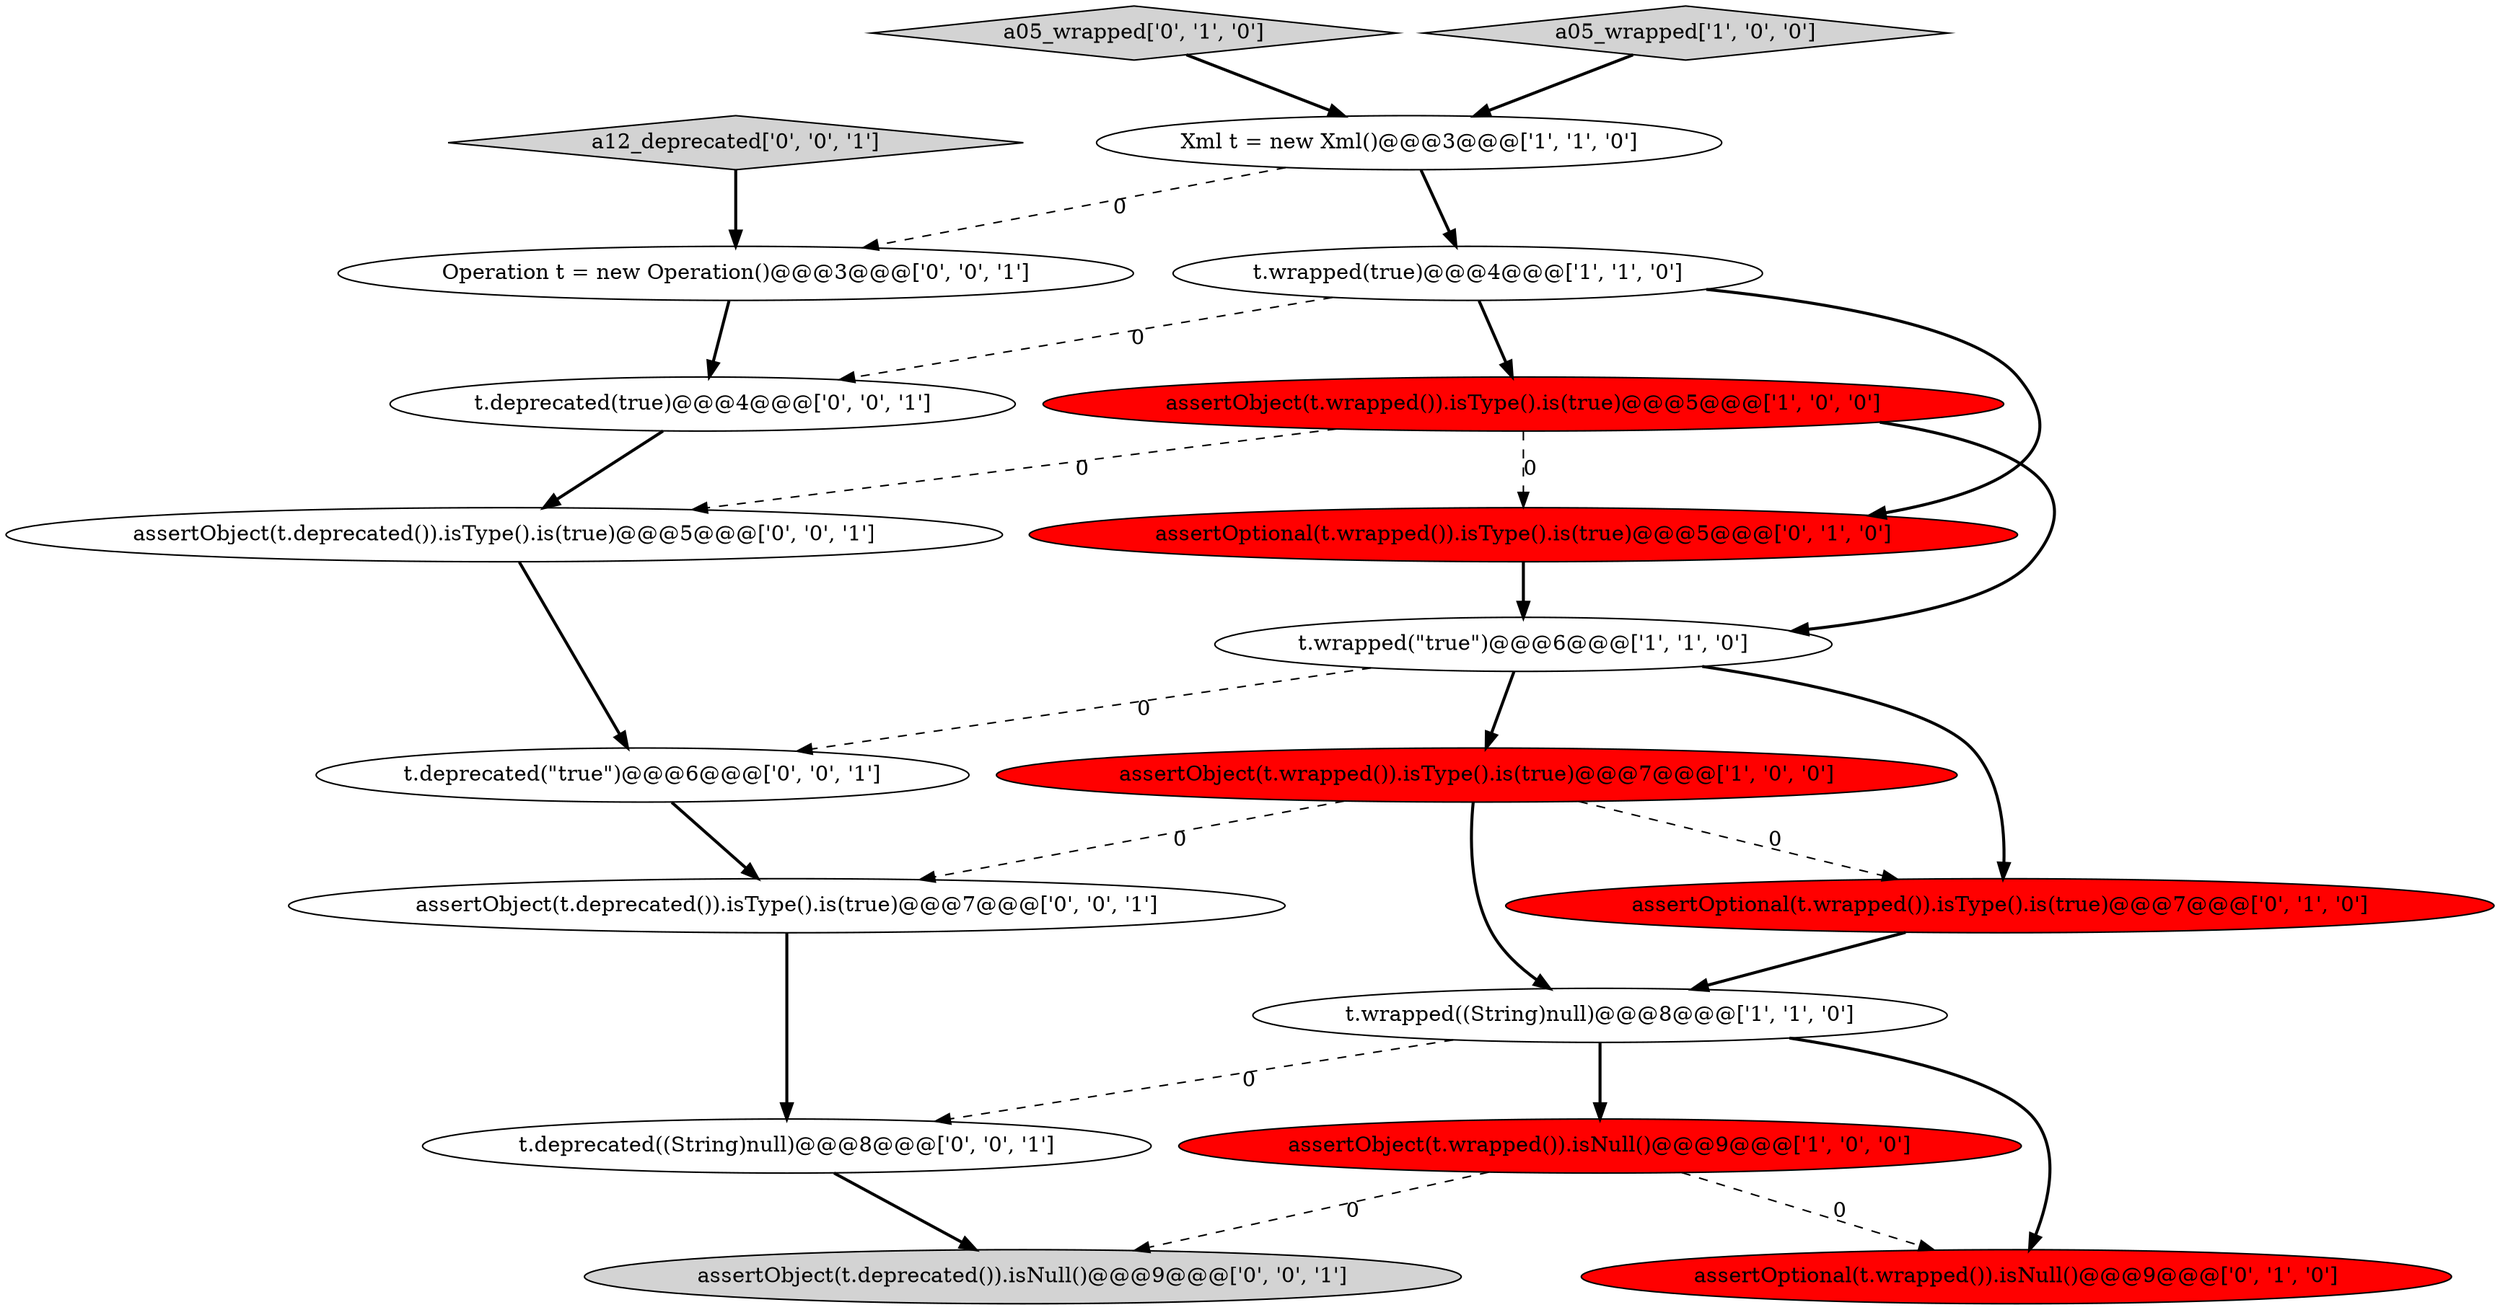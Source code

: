 digraph {
10 [style = filled, label = "assertOptional(t.wrapped()).isType().is(true)@@@5@@@['0', '1', '0']", fillcolor = red, shape = ellipse image = "AAA1AAABBB2BBB"];
13 [style = filled, label = "t.deprecated(true)@@@4@@@['0', '0', '1']", fillcolor = white, shape = ellipse image = "AAA0AAABBB3BBB"];
2 [style = filled, label = "t.wrapped(\"true\")@@@6@@@['1', '1', '0']", fillcolor = white, shape = ellipse image = "AAA0AAABBB1BBB"];
14 [style = filled, label = "assertObject(t.deprecated()).isType().is(true)@@@7@@@['0', '0', '1']", fillcolor = white, shape = ellipse image = "AAA0AAABBB3BBB"];
7 [style = filled, label = "assertObject(t.wrapped()).isType().is(true)@@@5@@@['1', '0', '0']", fillcolor = red, shape = ellipse image = "AAA1AAABBB1BBB"];
12 [style = filled, label = "Operation t = new Operation()@@@3@@@['0', '0', '1']", fillcolor = white, shape = ellipse image = "AAA0AAABBB3BBB"];
5 [style = filled, label = "assertObject(t.wrapped()).isType().is(true)@@@7@@@['1', '0', '0']", fillcolor = red, shape = ellipse image = "AAA1AAABBB1BBB"];
18 [style = filled, label = "assertObject(t.deprecated()).isNull()@@@9@@@['0', '0', '1']", fillcolor = lightgray, shape = ellipse image = "AAA0AAABBB3BBB"];
3 [style = filled, label = "t.wrapped((String)null)@@@8@@@['1', '1', '0']", fillcolor = white, shape = ellipse image = "AAA0AAABBB1BBB"];
15 [style = filled, label = "assertObject(t.deprecated()).isType().is(true)@@@5@@@['0', '0', '1']", fillcolor = white, shape = ellipse image = "AAA0AAABBB3BBB"];
16 [style = filled, label = "t.deprecated((String)null)@@@8@@@['0', '0', '1']", fillcolor = white, shape = ellipse image = "AAA0AAABBB3BBB"];
8 [style = filled, label = "assertOptional(t.wrapped()).isType().is(true)@@@7@@@['0', '1', '0']", fillcolor = red, shape = ellipse image = "AAA1AAABBB2BBB"];
9 [style = filled, label = "a05_wrapped['0', '1', '0']", fillcolor = lightgray, shape = diamond image = "AAA0AAABBB2BBB"];
17 [style = filled, label = "t.deprecated(\"true\")@@@6@@@['0', '0', '1']", fillcolor = white, shape = ellipse image = "AAA0AAABBB3BBB"];
19 [style = filled, label = "a12_deprecated['0', '0', '1']", fillcolor = lightgray, shape = diamond image = "AAA0AAABBB3BBB"];
1 [style = filled, label = "Xml t = new Xml()@@@3@@@['1', '1', '0']", fillcolor = white, shape = ellipse image = "AAA0AAABBB1BBB"];
4 [style = filled, label = "a05_wrapped['1', '0', '0']", fillcolor = lightgray, shape = diamond image = "AAA0AAABBB1BBB"];
0 [style = filled, label = "assertObject(t.wrapped()).isNull()@@@9@@@['1', '0', '0']", fillcolor = red, shape = ellipse image = "AAA1AAABBB1BBB"];
11 [style = filled, label = "assertOptional(t.wrapped()).isNull()@@@9@@@['0', '1', '0']", fillcolor = red, shape = ellipse image = "AAA1AAABBB2BBB"];
6 [style = filled, label = "t.wrapped(true)@@@4@@@['1', '1', '0']", fillcolor = white, shape = ellipse image = "AAA0AAABBB1BBB"];
5->3 [style = bold, label=""];
14->16 [style = bold, label=""];
16->18 [style = bold, label=""];
5->14 [style = dashed, label="0"];
19->12 [style = bold, label=""];
8->3 [style = bold, label=""];
3->11 [style = bold, label=""];
0->11 [style = dashed, label="0"];
2->17 [style = dashed, label="0"];
3->0 [style = bold, label=""];
12->13 [style = bold, label=""];
1->12 [style = dashed, label="0"];
15->17 [style = bold, label=""];
1->6 [style = bold, label=""];
6->13 [style = dashed, label="0"];
17->14 [style = bold, label=""];
7->2 [style = bold, label=""];
6->10 [style = bold, label=""];
7->15 [style = dashed, label="0"];
5->8 [style = dashed, label="0"];
0->18 [style = dashed, label="0"];
7->10 [style = dashed, label="0"];
10->2 [style = bold, label=""];
4->1 [style = bold, label=""];
13->15 [style = bold, label=""];
6->7 [style = bold, label=""];
9->1 [style = bold, label=""];
3->16 [style = dashed, label="0"];
2->8 [style = bold, label=""];
2->5 [style = bold, label=""];
}
